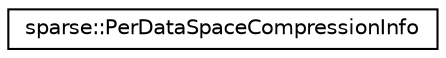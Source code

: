 digraph "Graphical Class Hierarchy"
{
 // LATEX_PDF_SIZE
  edge [fontname="Helvetica",fontsize="10",labelfontname="Helvetica",labelfontsize="10"];
  node [fontname="Helvetica",fontsize="10",shape=record];
  rankdir="LR";
  Node0 [label="sparse::PerDataSpaceCompressionInfo",height=0.2,width=0.4,color="black", fillcolor="white", style="filled",URL="$structsparse_1_1PerDataSpaceCompressionInfo.html",tooltip=" "];
}

